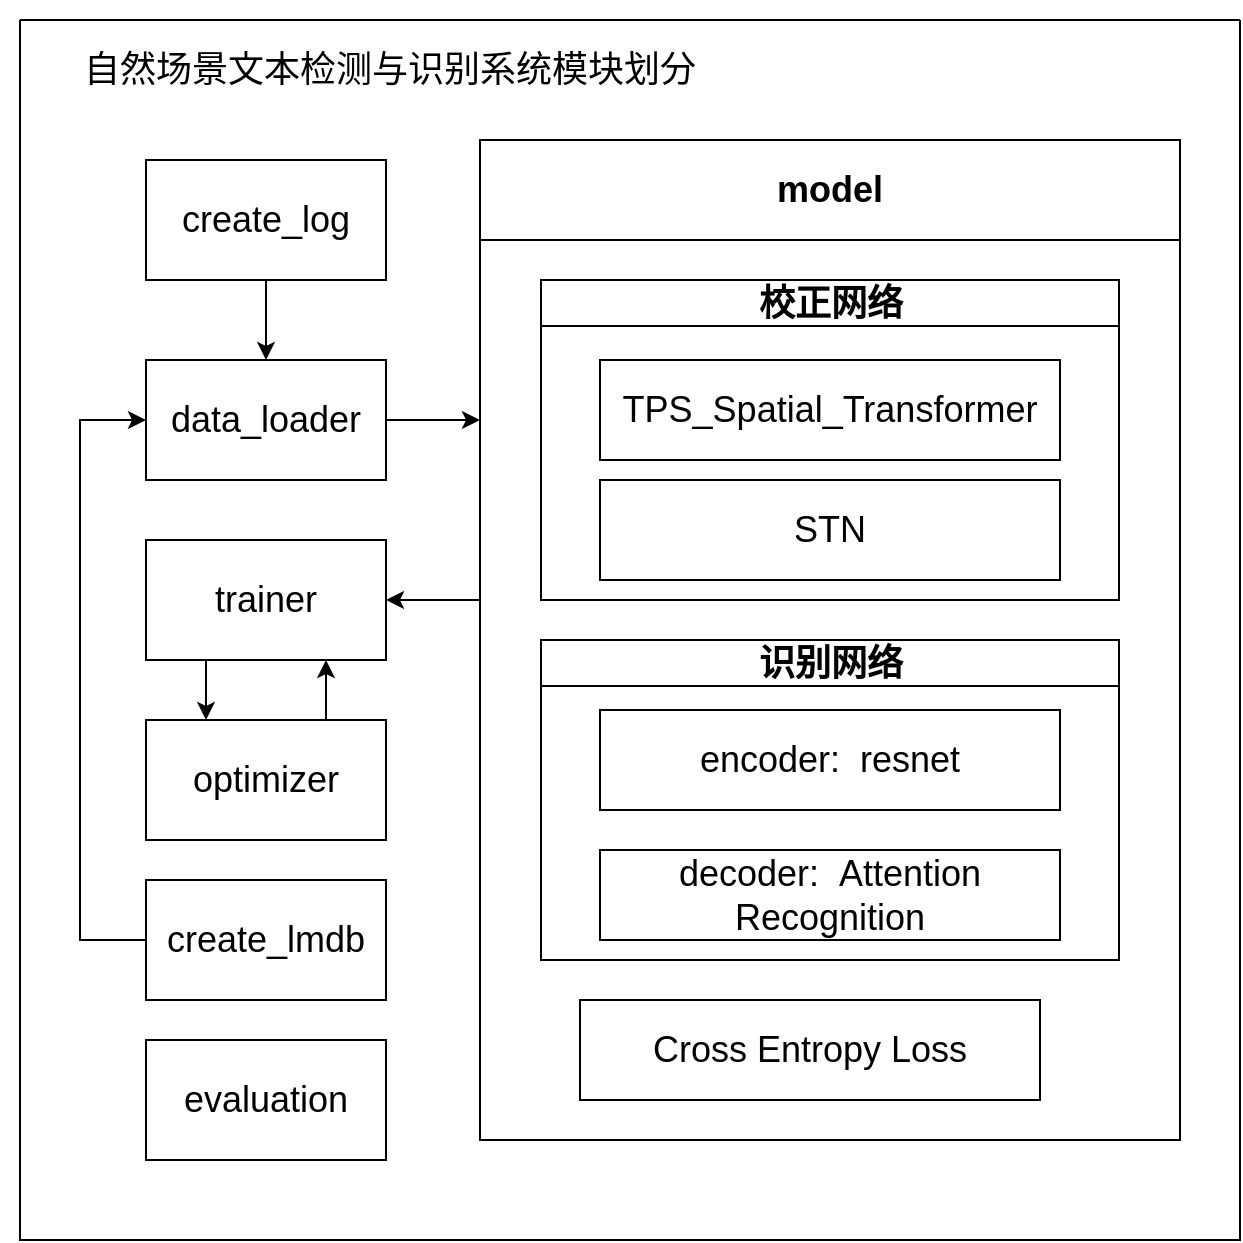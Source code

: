 <mxfile version="21.2.3" type="github">
  <diagram name="第 1 页" id="63xG8dQX-1LyPMiOhvoZ">
    <mxGraphModel dx="1451" dy="674" grid="1" gridSize="10" guides="1" tooltips="1" connect="1" arrows="1" fold="1" page="1" pageScale="1" pageWidth="827" pageHeight="1169" math="0" shadow="0">
      <root>
        <mxCell id="0" />
        <mxCell id="1" parent="0" />
        <mxCell id="LHe_gEec7S0sbFfrbBlv-8" value="" style="swimlane;startSize=0;" vertex="1" parent="1">
          <mxGeometry x="280" y="170" width="610" height="610" as="geometry" />
        </mxCell>
        <mxCell id="LHe_gEec7S0sbFfrbBlv-47" style="edgeStyle=orthogonalEdgeStyle;rounded=0;orthogonalLoop=1;jettySize=auto;html=1;exitX=0;exitY=0.5;exitDx=0;exitDy=0;" edge="1" parent="LHe_gEec7S0sbFfrbBlv-8" source="LHe_gEec7S0sbFfrbBlv-12" target="LHe_gEec7S0sbFfrbBlv-25">
          <mxGeometry relative="1" as="geometry">
            <Array as="points">
              <mxPoint x="230" y="290" />
            </Array>
          </mxGeometry>
        </mxCell>
        <mxCell id="LHe_gEec7S0sbFfrbBlv-12" value="&lt;font style=&quot;font-size: 18px;&quot;&gt;model&lt;/font&gt;" style="swimlane;whiteSpace=wrap;html=1;startSize=50;" vertex="1" parent="LHe_gEec7S0sbFfrbBlv-8">
          <mxGeometry x="230" y="60" width="350" height="500" as="geometry" />
        </mxCell>
        <mxCell id="LHe_gEec7S0sbFfrbBlv-30" value="&lt;font style=&quot;font-size: 18px;&quot;&gt;校正网络&lt;/font&gt;" style="swimlane;whiteSpace=wrap;html=1;" vertex="1" parent="LHe_gEec7S0sbFfrbBlv-12">
          <mxGeometry x="30.5" y="70" width="289" height="160" as="geometry" />
        </mxCell>
        <mxCell id="LHe_gEec7S0sbFfrbBlv-19" value="&lt;font style=&quot;font-size: 18px;&quot;&gt;TPS_Spatial_Transformer&lt;/font&gt;" style="rounded=0;whiteSpace=wrap;html=1;" vertex="1" parent="LHe_gEec7S0sbFfrbBlv-30">
          <mxGeometry x="29.5" y="40" width="230" height="50" as="geometry" />
        </mxCell>
        <mxCell id="LHe_gEec7S0sbFfrbBlv-20" value="&lt;font style=&quot;font-size: 18px;&quot;&gt;STN&lt;/font&gt;" style="rounded=0;whiteSpace=wrap;html=1;" vertex="1" parent="LHe_gEec7S0sbFfrbBlv-30">
          <mxGeometry x="29.5" y="100" width="230" height="50" as="geometry" />
        </mxCell>
        <mxCell id="LHe_gEec7S0sbFfrbBlv-31" value="&lt;font style=&quot;font-size: 18px;&quot;&gt;识别网络&lt;/font&gt;" style="swimlane;whiteSpace=wrap;html=1;" vertex="1" parent="LHe_gEec7S0sbFfrbBlv-12">
          <mxGeometry x="30.5" y="250" width="289" height="160" as="geometry" />
        </mxCell>
        <mxCell id="LHe_gEec7S0sbFfrbBlv-13" value="&lt;font style=&quot;font-size: 18px;&quot;&gt;encoder:&amp;nbsp; resnet&lt;/font&gt;" style="rounded=0;whiteSpace=wrap;html=1;" vertex="1" parent="LHe_gEec7S0sbFfrbBlv-31">
          <mxGeometry x="29.5" y="35" width="230" height="50" as="geometry" />
        </mxCell>
        <mxCell id="LHe_gEec7S0sbFfrbBlv-15" value="&lt;font style=&quot;font-size: 18px;&quot;&gt;&lt;font style=&quot;&quot;&gt;decoder:&amp;nbsp;&amp;nbsp;&lt;/font&gt;Attention Recognition&lt;/font&gt;" style="rounded=0;whiteSpace=wrap;html=1;" vertex="1" parent="LHe_gEec7S0sbFfrbBlv-31">
          <mxGeometry x="29.5" y="105" width="230" height="45" as="geometry" />
        </mxCell>
        <mxCell id="LHe_gEec7S0sbFfrbBlv-36" value="&lt;font style=&quot;font-size: 18px;&quot;&gt;Cross Entropy Loss&lt;/font&gt;" style="rounded=0;whiteSpace=wrap;html=1;" vertex="1" parent="LHe_gEec7S0sbFfrbBlv-12">
          <mxGeometry x="50" y="430" width="230" height="50" as="geometry" />
        </mxCell>
        <mxCell id="LHe_gEec7S0sbFfrbBlv-37" style="edgeStyle=orthogonalEdgeStyle;rounded=0;orthogonalLoop=1;jettySize=auto;html=1;exitX=1;exitY=0.5;exitDx=0;exitDy=0;" edge="1" parent="LHe_gEec7S0sbFfrbBlv-8" source="LHe_gEec7S0sbFfrbBlv-24">
          <mxGeometry relative="1" as="geometry">
            <mxPoint x="230" y="200" as="targetPoint" />
            <Array as="points">
              <mxPoint x="230" y="200" />
            </Array>
          </mxGeometry>
        </mxCell>
        <mxCell id="LHe_gEec7S0sbFfrbBlv-24" value="&lt;font style=&quot;font-size: 18px;&quot;&gt;data_loader&lt;/font&gt;" style="rounded=0;whiteSpace=wrap;html=1;" vertex="1" parent="LHe_gEec7S0sbFfrbBlv-8">
          <mxGeometry x="63" y="170" width="120" height="60" as="geometry" />
        </mxCell>
        <mxCell id="LHe_gEec7S0sbFfrbBlv-45" style="edgeStyle=orthogonalEdgeStyle;rounded=0;orthogonalLoop=1;jettySize=auto;html=1;exitX=0.25;exitY=1;exitDx=0;exitDy=0;entryX=0.25;entryY=0;entryDx=0;entryDy=0;" edge="1" parent="LHe_gEec7S0sbFfrbBlv-8" source="LHe_gEec7S0sbFfrbBlv-25" target="LHe_gEec7S0sbFfrbBlv-26">
          <mxGeometry relative="1" as="geometry" />
        </mxCell>
        <mxCell id="LHe_gEec7S0sbFfrbBlv-25" value="&lt;font style=&quot;font-size: 18px;&quot;&gt;trainer&lt;/font&gt;" style="rounded=0;whiteSpace=wrap;html=1;" vertex="1" parent="LHe_gEec7S0sbFfrbBlv-8">
          <mxGeometry x="63" y="260" width="120" height="60" as="geometry" />
        </mxCell>
        <mxCell id="LHe_gEec7S0sbFfrbBlv-46" style="edgeStyle=orthogonalEdgeStyle;rounded=0;orthogonalLoop=1;jettySize=auto;html=1;exitX=0.75;exitY=0;exitDx=0;exitDy=0;entryX=0.75;entryY=1;entryDx=0;entryDy=0;" edge="1" parent="LHe_gEec7S0sbFfrbBlv-8" source="LHe_gEec7S0sbFfrbBlv-26" target="LHe_gEec7S0sbFfrbBlv-25">
          <mxGeometry relative="1" as="geometry" />
        </mxCell>
        <mxCell id="LHe_gEec7S0sbFfrbBlv-26" value="&lt;span style=&quot;font-size: 18px;&quot;&gt;optimizer&lt;/span&gt;" style="rounded=0;whiteSpace=wrap;html=1;" vertex="1" parent="LHe_gEec7S0sbFfrbBlv-8">
          <mxGeometry x="63" y="350" width="120" height="60" as="geometry" />
        </mxCell>
        <mxCell id="LHe_gEec7S0sbFfrbBlv-27" value="&lt;font style=&quot;font-size: 18px;&quot;&gt;自然场景文本检测与识别系统模块划分&lt;/font&gt;" style="text;html=1;strokeColor=none;fillColor=none;align=center;verticalAlign=middle;whiteSpace=wrap;rounded=0;" vertex="1" parent="LHe_gEec7S0sbFfrbBlv-8">
          <mxGeometry x="-10" y="-10" width="390" height="70" as="geometry" />
        </mxCell>
        <mxCell id="LHe_gEec7S0sbFfrbBlv-40" style="edgeStyle=orthogonalEdgeStyle;rounded=0;orthogonalLoop=1;jettySize=auto;html=1;exitX=0.5;exitY=1;exitDx=0;exitDy=0;entryX=0.5;entryY=0;entryDx=0;entryDy=0;" edge="1" parent="LHe_gEec7S0sbFfrbBlv-8" source="LHe_gEec7S0sbFfrbBlv-34" target="LHe_gEec7S0sbFfrbBlv-24">
          <mxGeometry relative="1" as="geometry" />
        </mxCell>
        <mxCell id="LHe_gEec7S0sbFfrbBlv-34" value="&lt;font style=&quot;font-size: 18px;&quot;&gt;create_log&lt;/font&gt;" style="rounded=0;whiteSpace=wrap;html=1;" vertex="1" parent="LHe_gEec7S0sbFfrbBlv-8">
          <mxGeometry x="63" y="70" width="120" height="60" as="geometry" />
        </mxCell>
        <mxCell id="LHe_gEec7S0sbFfrbBlv-41" style="edgeStyle=orthogonalEdgeStyle;rounded=0;orthogonalLoop=1;jettySize=auto;html=1;exitX=0;exitY=0.5;exitDx=0;exitDy=0;entryX=0;entryY=0.5;entryDx=0;entryDy=0;" edge="1" parent="LHe_gEec7S0sbFfrbBlv-8" source="LHe_gEec7S0sbFfrbBlv-35" target="LHe_gEec7S0sbFfrbBlv-24">
          <mxGeometry relative="1" as="geometry">
            <Array as="points">
              <mxPoint x="30" y="460" />
              <mxPoint x="30" y="200" />
            </Array>
          </mxGeometry>
        </mxCell>
        <mxCell id="LHe_gEec7S0sbFfrbBlv-35" value="&lt;font style=&quot;font-size: 18px;&quot;&gt;create_lmdb&lt;/font&gt;" style="rounded=0;whiteSpace=wrap;html=1;" vertex="1" parent="LHe_gEec7S0sbFfrbBlv-8">
          <mxGeometry x="63" y="430" width="120" height="60" as="geometry" />
        </mxCell>
        <mxCell id="LHe_gEec7S0sbFfrbBlv-43" value="&lt;span style=&quot;font-size: 18px;&quot;&gt;evaluation&lt;/span&gt;" style="rounded=0;whiteSpace=wrap;html=1;" vertex="1" parent="LHe_gEec7S0sbFfrbBlv-8">
          <mxGeometry x="63" y="510" width="120" height="60" as="geometry" />
        </mxCell>
      </root>
    </mxGraphModel>
  </diagram>
</mxfile>
